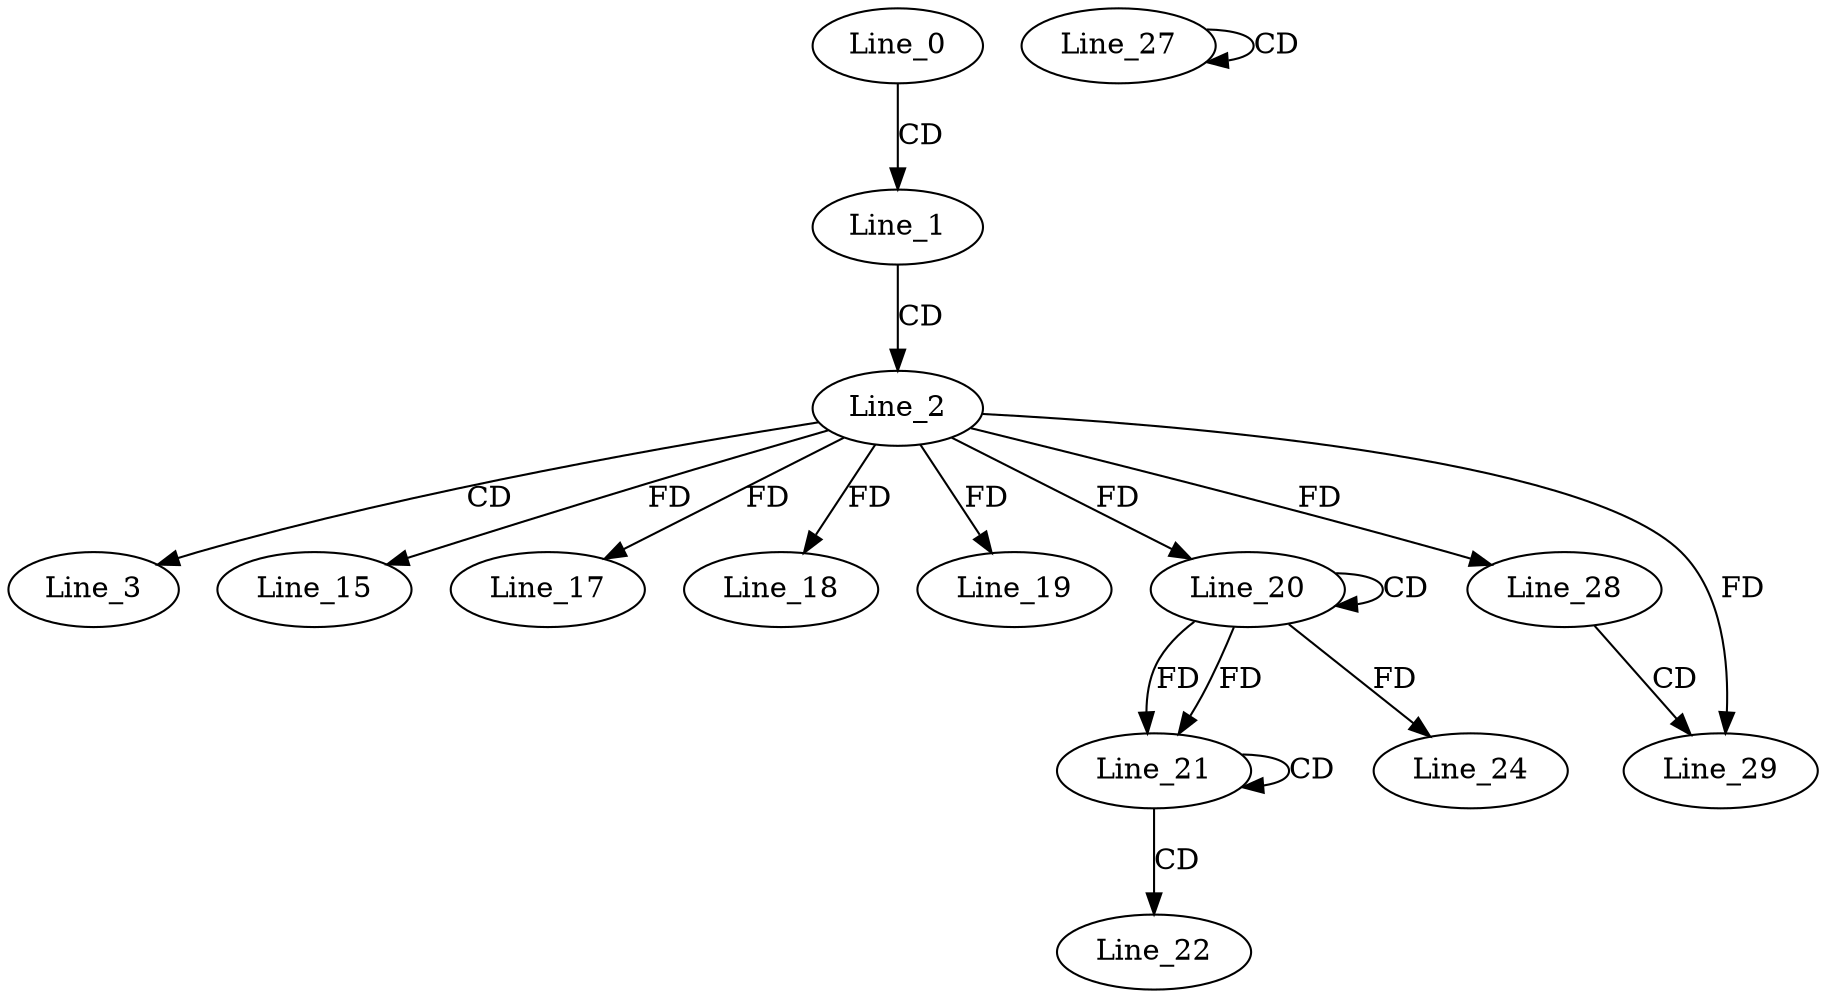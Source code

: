 digraph G {
  Line_0;
  Line_1;
  Line_2;
  Line_3;
  Line_15;
  Line_17;
  Line_18;
  Line_19;
  Line_20;
  Line_20;
  Line_21;
  Line_21;
  Line_22;
  Line_24;
  Line_27;
  Line_27;
  Line_28;
  Line_29;
  Line_0 -> Line_1 [ label="CD" ];
  Line_1 -> Line_2 [ label="CD" ];
  Line_2 -> Line_3 [ label="CD" ];
  Line_2 -> Line_15 [ label="FD" ];
  Line_2 -> Line_17 [ label="FD" ];
  Line_2 -> Line_18 [ label="FD" ];
  Line_2 -> Line_19 [ label="FD" ];
  Line_20 -> Line_20 [ label="CD" ];
  Line_2 -> Line_20 [ label="FD" ];
  Line_20 -> Line_21 [ label="FD" ];
  Line_21 -> Line_21 [ label="CD" ];
  Line_20 -> Line_21 [ label="FD" ];
  Line_21 -> Line_22 [ label="CD" ];
  Line_20 -> Line_24 [ label="FD" ];
  Line_27 -> Line_27 [ label="CD" ];
  Line_2 -> Line_28 [ label="FD" ];
  Line_28 -> Line_29 [ label="CD" ];
  Line_2 -> Line_29 [ label="FD" ];
}

